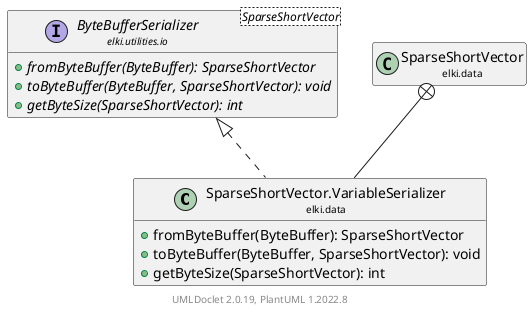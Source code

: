 @startuml
    remove .*\.(Instance|Par|Parameterizer|Factory)$
    set namespaceSeparator none
    hide empty fields
    hide empty methods

    class "<size:14>SparseShortVector.VariableSerializer\n<size:10>elki.data" as elki.data.SparseShortVector.VariableSerializer [[SparseShortVector.VariableSerializer.html]] {
        +fromByteBuffer(ByteBuffer): SparseShortVector
        +toByteBuffer(ByteBuffer, SparseShortVector): void
        +getByteSize(SparseShortVector): int
    }

    interface "<size:14>ByteBufferSerializer\n<size:10>elki.utilities.io" as elki.utilities.io.ByteBufferSerializer<SparseShortVector> [[../utilities/io/ByteBufferSerializer.html]] {
        {abstract} +fromByteBuffer(ByteBuffer): SparseShortVector
        {abstract} +toByteBuffer(ByteBuffer, SparseShortVector): void
        {abstract} +getByteSize(SparseShortVector): int
    }
    class "<size:14>SparseShortVector\n<size:10>elki.data" as elki.data.SparseShortVector [[SparseShortVector.html]]

    elki.utilities.io.ByteBufferSerializer <|.. elki.data.SparseShortVector.VariableSerializer
    elki.data.SparseShortVector +-- elki.data.SparseShortVector.VariableSerializer

    center footer UMLDoclet 2.0.19, PlantUML 1.2022.8
@enduml
